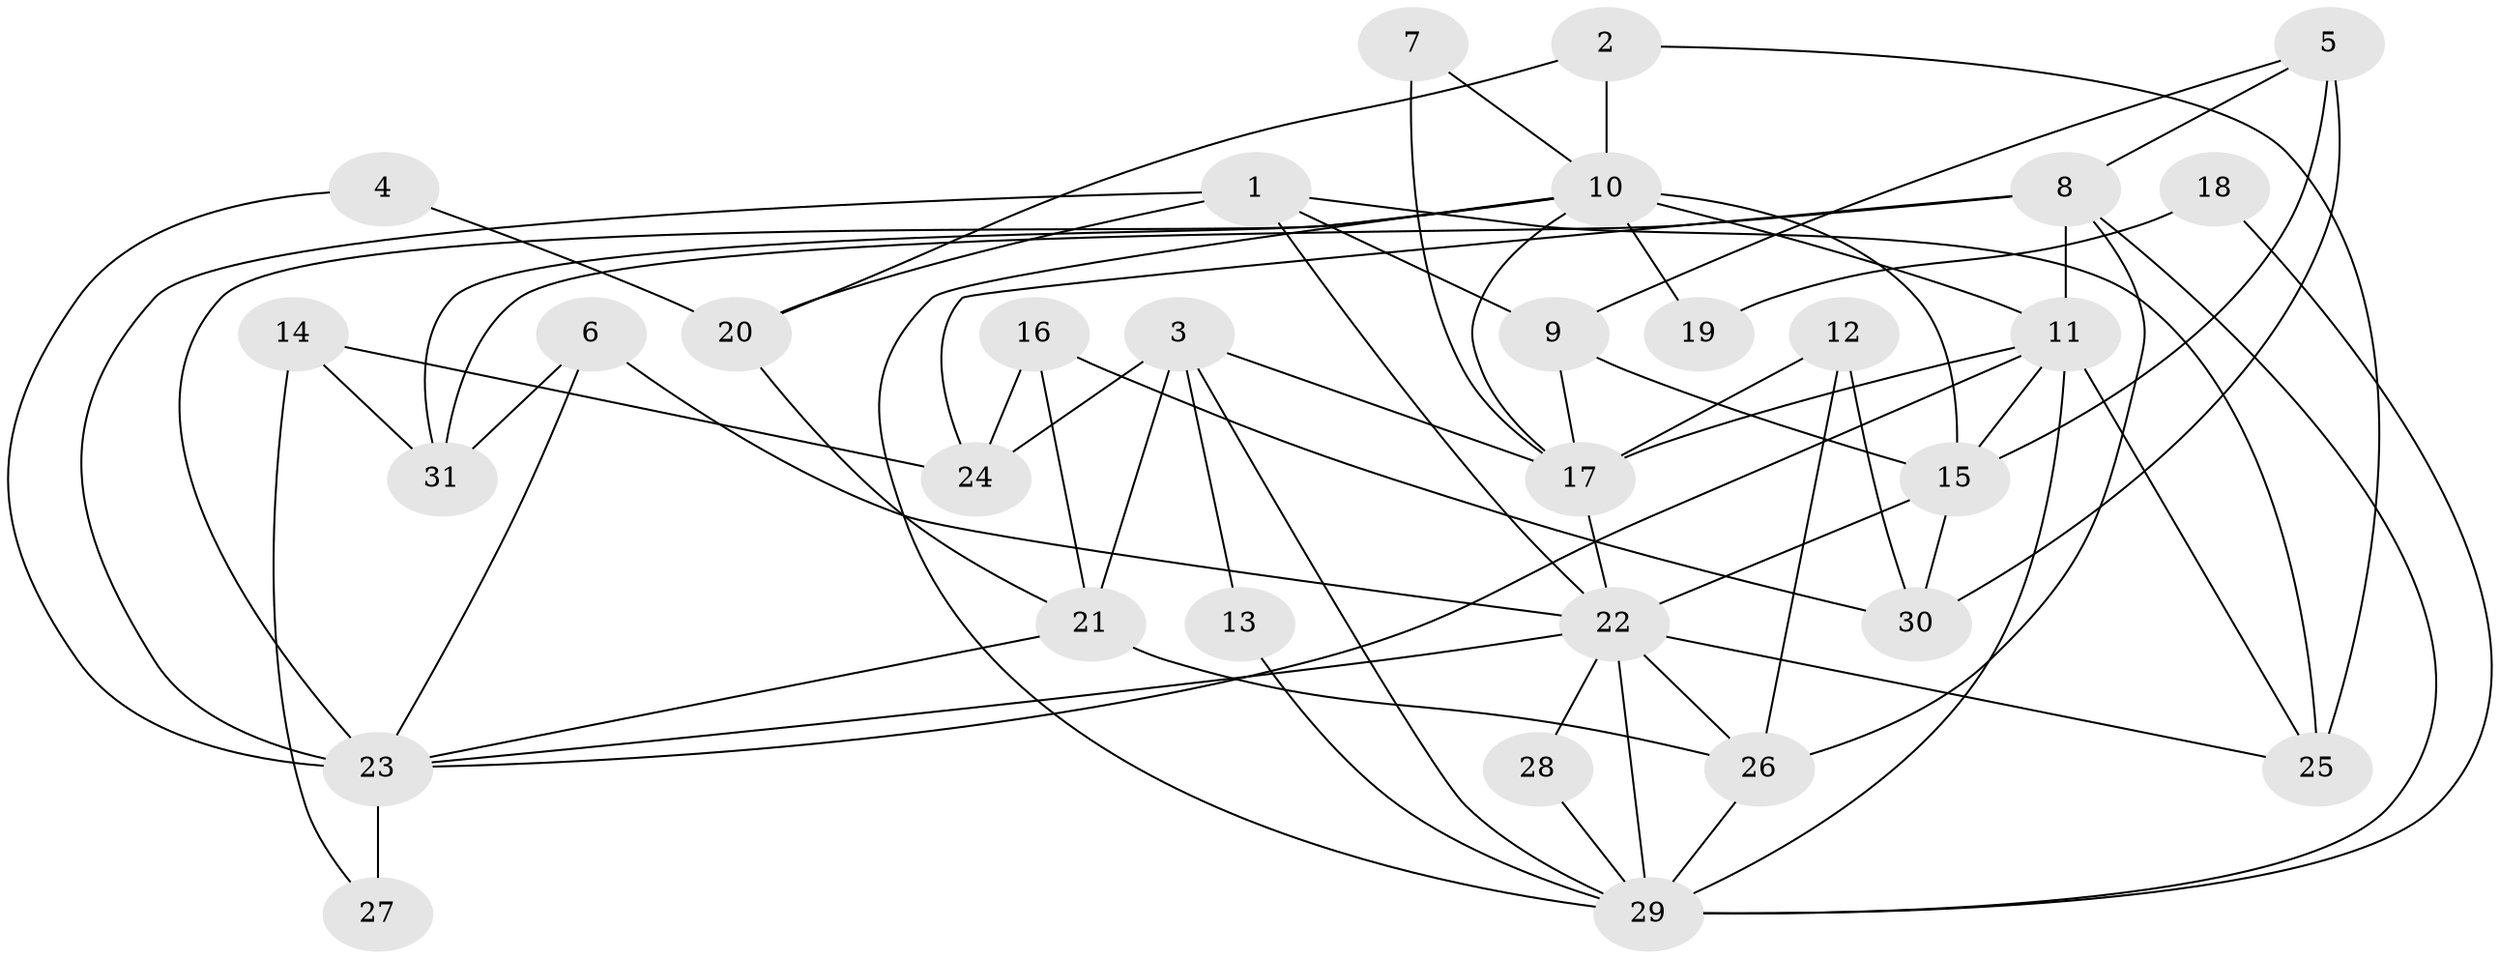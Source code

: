 // original degree distribution, {5: 0.18, 4: 0.34, 6: 0.06, 3: 0.22, 8: 0.02, 2: 0.14, 7: 0.04}
// Generated by graph-tools (version 1.1) at 2025/37/03/04/25 23:37:11]
// undirected, 31 vertices, 69 edges
graph export_dot {
  node [color=gray90,style=filled];
  1;
  2;
  3;
  4;
  5;
  6;
  7;
  8;
  9;
  10;
  11;
  12;
  13;
  14;
  15;
  16;
  17;
  18;
  19;
  20;
  21;
  22;
  23;
  24;
  25;
  26;
  27;
  28;
  29;
  30;
  31;
  1 -- 9 [weight=1.0];
  1 -- 20 [weight=1.0];
  1 -- 22 [weight=1.0];
  1 -- 23 [weight=1.0];
  1 -- 25 [weight=1.0];
  2 -- 10 [weight=1.0];
  2 -- 20 [weight=1.0];
  2 -- 25 [weight=1.0];
  3 -- 13 [weight=1.0];
  3 -- 17 [weight=1.0];
  3 -- 21 [weight=1.0];
  3 -- 24 [weight=1.0];
  3 -- 29 [weight=1.0];
  4 -- 20 [weight=1.0];
  4 -- 23 [weight=1.0];
  5 -- 8 [weight=1.0];
  5 -- 9 [weight=1.0];
  5 -- 15 [weight=1.0];
  5 -- 30 [weight=2.0];
  6 -- 22 [weight=1.0];
  6 -- 23 [weight=1.0];
  6 -- 31 [weight=1.0];
  7 -- 10 [weight=1.0];
  7 -- 17 [weight=1.0];
  8 -- 11 [weight=1.0];
  8 -- 24 [weight=2.0];
  8 -- 26 [weight=1.0];
  8 -- 29 [weight=1.0];
  8 -- 31 [weight=1.0];
  9 -- 15 [weight=1.0];
  9 -- 17 [weight=1.0];
  10 -- 11 [weight=1.0];
  10 -- 15 [weight=1.0];
  10 -- 17 [weight=1.0];
  10 -- 19 [weight=3.0];
  10 -- 23 [weight=1.0];
  10 -- 29 [weight=1.0];
  10 -- 31 [weight=1.0];
  11 -- 15 [weight=1.0];
  11 -- 17 [weight=2.0];
  11 -- 23 [weight=1.0];
  11 -- 25 [weight=1.0];
  11 -- 29 [weight=1.0];
  12 -- 17 [weight=1.0];
  12 -- 26 [weight=2.0];
  12 -- 30 [weight=2.0];
  13 -- 29 [weight=1.0];
  14 -- 24 [weight=2.0];
  14 -- 27 [weight=1.0];
  14 -- 31 [weight=1.0];
  15 -- 22 [weight=1.0];
  15 -- 30 [weight=1.0];
  16 -- 21 [weight=1.0];
  16 -- 24 [weight=1.0];
  16 -- 30 [weight=1.0];
  17 -- 22 [weight=1.0];
  18 -- 19 [weight=1.0];
  18 -- 29 [weight=1.0];
  20 -- 21 [weight=1.0];
  21 -- 23 [weight=1.0];
  21 -- 26 [weight=2.0];
  22 -- 23 [weight=1.0];
  22 -- 25 [weight=1.0];
  22 -- 26 [weight=2.0];
  22 -- 28 [weight=1.0];
  22 -- 29 [weight=1.0];
  23 -- 27 [weight=2.0];
  26 -- 29 [weight=1.0];
  28 -- 29 [weight=1.0];
}

